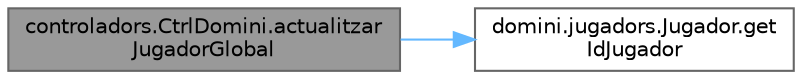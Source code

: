 digraph "controladors.CtrlDomini.actualitzarJugadorGlobal"
{
 // INTERACTIVE_SVG=YES
 // LATEX_PDF_SIZE
  bgcolor="transparent";
  edge [fontname=Helvetica,fontsize=10,labelfontname=Helvetica,labelfontsize=10];
  node [fontname=Helvetica,fontsize=10,shape=box,height=0.2,width=0.4];
  rankdir="LR";
  Node1 [id="Node000001",label="controladors.CtrlDomini.actualitzar\lJugadorGlobal",height=0.2,width=0.4,color="gray40", fillcolor="grey60", style="filled", fontcolor="black",tooltip="Actualitza les dades globals d'un jugador."];
  Node1 -> Node2 [id="edge1_Node000001_Node000002",color="steelblue1",style="solid",tooltip=" "];
  Node2 [id="Node000002",label="domini.jugadors.Jugador.get\lIdJugador",height=0.2,width=0.4,color="grey40", fillcolor="white", style="filled",URL="$classdomini_1_1jugadors_1_1_jugador.html#afa999de0f50bb1671ac42dbe31388b01",tooltip="Retorna l'identificador del jugador."];
}
